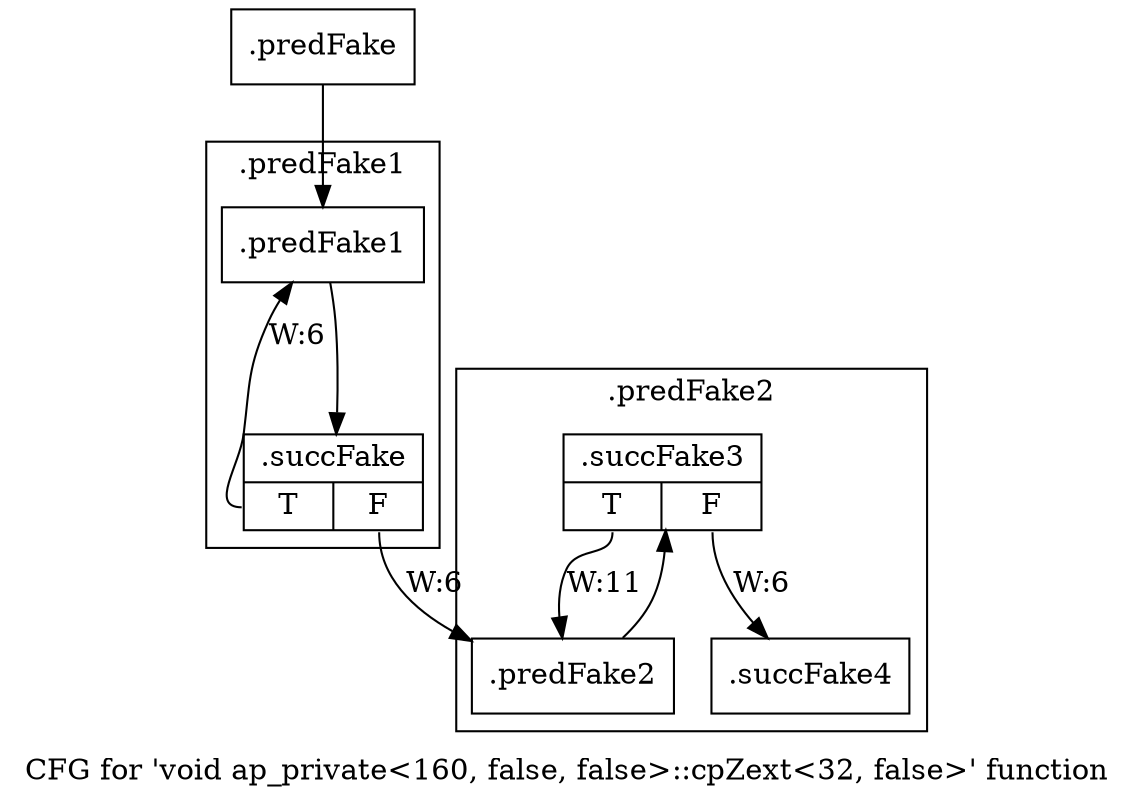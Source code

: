 digraph "CFG for 'void ap_private\<160, false, false\>::cpZext\<32, false\>' function" {
	label="CFG for 'void ap_private\<160, false, false\>::cpZext\<32, false\>' function";

	Node0x5d47550 [shape=record,filename="",linenumber="",label="{.predFake}"];
	Node0x5d47550 -> Node0x5d475a0[ callList="" memoryops="" filename="/mnt/xilinx/Vitis_HLS/2021.2/include/etc/ap_private.h" execusionnum="5"];
	Node0x616bd60 [shape=record,filename="/mnt/xilinx/Vitis_HLS/2021.2/include/etc/ap_private.h",linenumber="5498",label="{.succFake4}"];
subgraph cluster_0 {
	label=".predFake2";
	tripcount="10";
	invocationtime="6";

	Node0x5d476e0 [shape=record,filename="/mnt/xilinx/Vitis_HLS/2021.2/include/etc/ap_private.h",linenumber="5496",label="{.predFake2}"];
	Node0x5d476e0 -> Node0x616bcb0[ callList="" memoryops="" filename="/mnt/xilinx/Vitis_HLS/2021.2/include/etc/ap_private.h" execusionnum="15"];
	Node0x616bcb0 [shape=record,filename="/mnt/xilinx/Vitis_HLS/2021.2/include/etc/ap_private.h",linenumber="5496",label="{.succFake3|{<s0>T|<s1>F}}"];
	Node0x616bcb0:s0 -> Node0x5d476e0[label="W:11" callList="" memoryops="" filename="/mnt/xilinx/Vitis_HLS/2021.2/include/etc/ap_private.h" execusionnum="10"];
	Node0x616bcb0:s1 -> Node0x616bd60[label="W:6" callList="" memoryops="" filename="/mnt/xilinx/Vitis_HLS/2021.2/include/etc/ap_private.h" execusionnum="5"];
}
subgraph cluster_1 {
	label=".predFake1";
	tripcount="5";
	invocationtime="5";

	Node0x5d475a0 [shape=record,filename="/mnt/xilinx/Vitis_HLS/2021.2/include/etc/ap_private.h",linenumber="5494",label="{.predFake1}"];
	Node0x5d475a0 -> Node0x6169860[ callList="" memoryops="" filename="/mnt/xilinx/Vitis_HLS/2021.2/include/etc/ap_private.h" execusionnum="10"];
	Node0x6169860 [shape=record,filename="/mnt/xilinx/Vitis_HLS/2021.2/include/etc/ap_private.h",linenumber="5494",label="{.succFake|{<s0>T|<s1>F}}"];
	Node0x6169860:s0 -> Node0x5d475a0[label="W:6" callList="" memoryops="" filename="/mnt/xilinx/Vitis_HLS/2021.2/include/etc/ap_private.h" execusionnum="5"];
	Node0x6169860:s1 -> Node0x5d476e0[label="W:6" callList="" memoryops="" filename="/mnt/xilinx/Vitis_HLS/2021.2/include/etc/ap_private.h" execusionnum="5"];
}
}
